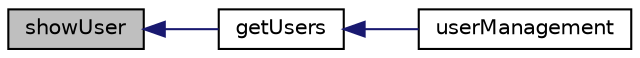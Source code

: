 digraph "showUser"
{
  edge [fontname="Helvetica",fontsize="10",labelfontname="Helvetica",labelfontsize="10"];
  node [fontname="Helvetica",fontsize="10",shape=record];
  rankdir="LR";
  Node1 [label="showUser",height=0.2,width=0.4,color="black", fillcolor="grey75", style="filled", fontcolor="black"];
  Node1 -> Node2 [dir="back",color="midnightblue",fontsize="10",style="solid",fontname="Helvetica"];
  Node2 [label="getUsers",height=0.2,width=0.4,color="black", fillcolor="white", style="filled",URL="$management_library_8php.html#ae3f0409601bd4654935f69bc3d7b5fe9"];
  Node2 -> Node3 [dir="back",color="midnightblue",fontsize="10",style="solid",fontname="Helvetica"];
  Node3 [label="userManagement",height=0.2,width=0.4,color="black", fillcolor="white", style="filled",URL="$management_library_8php.html#a62a689da57ef7cf5d65aae05e1a01fd2"];
}
